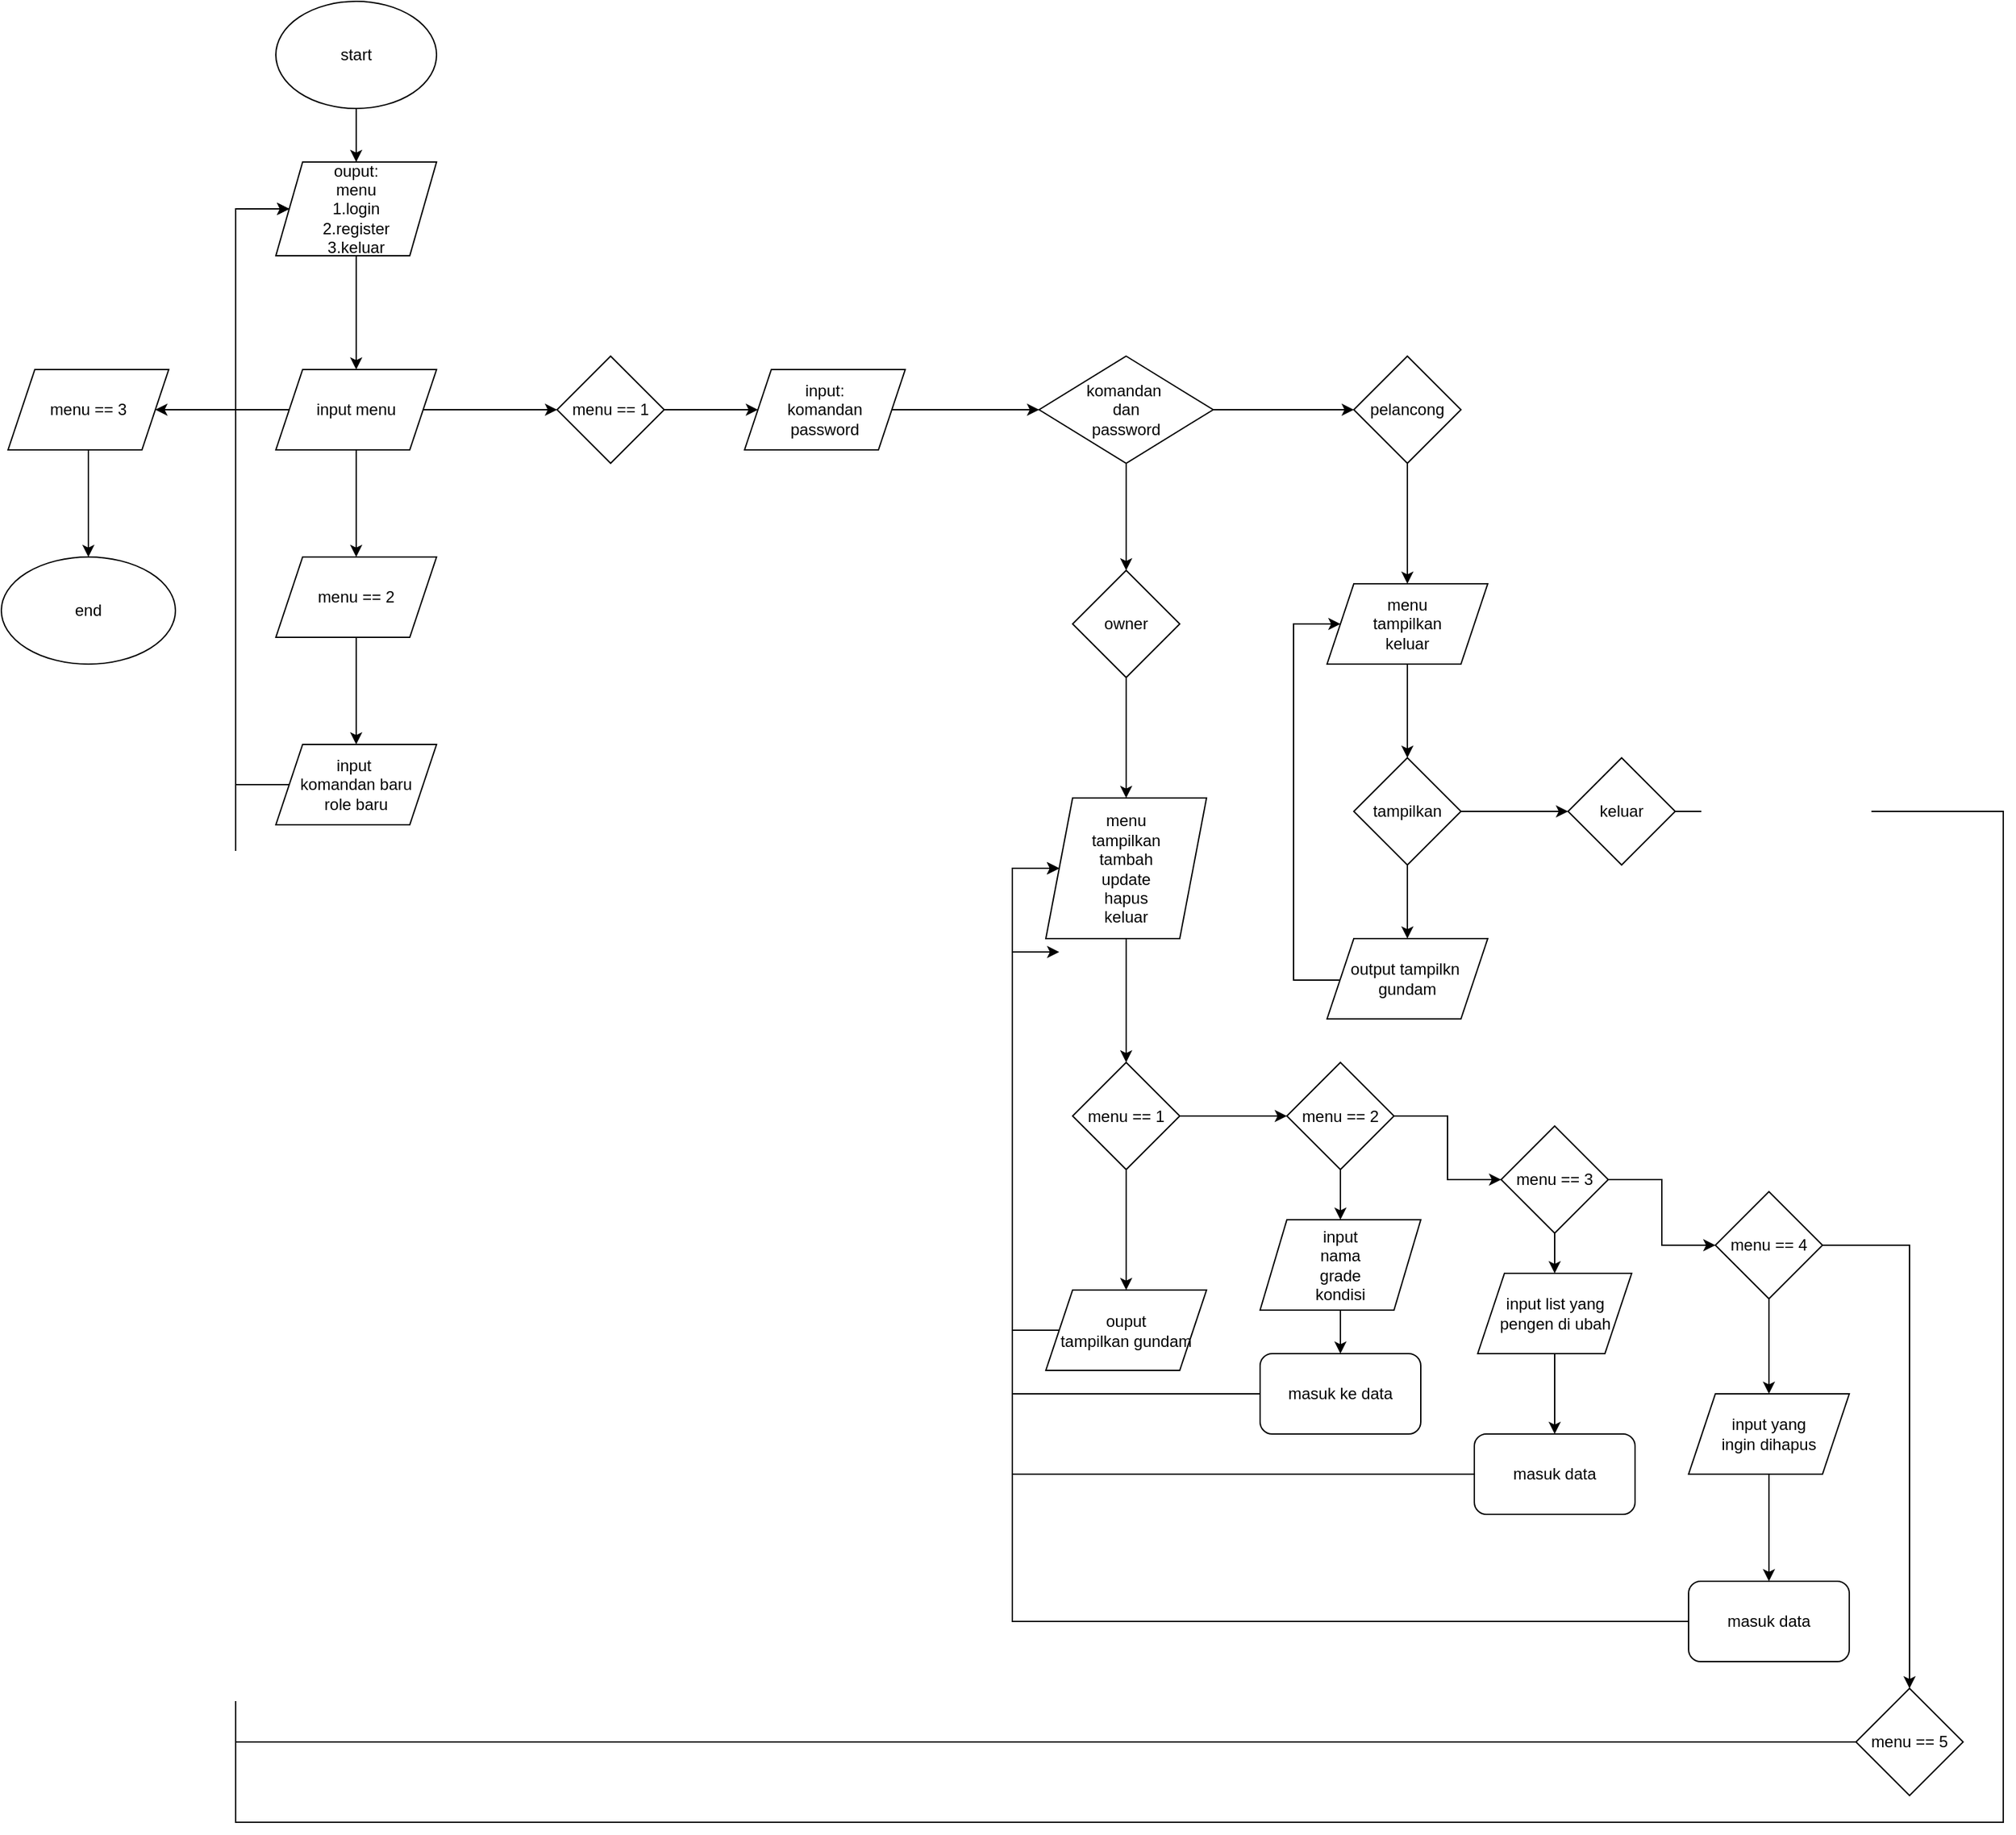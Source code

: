 <mxfile version="24.7.17">
  <diagram name="Halaman-1" id="py47yb5K1ctV8LFWKMoF">
    <mxGraphModel dx="3831" dy="1338" grid="1" gridSize="10" guides="1" tooltips="1" connect="1" arrows="1" fold="1" page="1" pageScale="1" pageWidth="827" pageHeight="1169" math="0" shadow="0">
      <root>
        <mxCell id="0" />
        <mxCell id="1" parent="0" />
        <mxCell id="3T062UkMHyw783gKNGaz-1" value="start" style="ellipse;whiteSpace=wrap;html=1;" vertex="1" parent="1">
          <mxGeometry x="80" y="200" width="120" height="80" as="geometry" />
        </mxCell>
        <mxCell id="3T062UkMHyw783gKNGaz-2" value="" style="endArrow=classic;html=1;rounded=0;" edge="1" parent="1">
          <mxGeometry width="50" height="50" relative="1" as="geometry">
            <mxPoint x="140" y="320" as="sourcePoint" />
            <mxPoint x="140" y="320" as="targetPoint" />
            <Array as="points">
              <mxPoint x="140" y="280" />
            </Array>
          </mxGeometry>
        </mxCell>
        <mxCell id="3T062UkMHyw783gKNGaz-10" value="" style="edgeStyle=orthogonalEdgeStyle;rounded=0;orthogonalLoop=1;jettySize=auto;html=1;" edge="1" parent="1" source="3T062UkMHyw783gKNGaz-3" target="3T062UkMHyw783gKNGaz-9">
          <mxGeometry relative="1" as="geometry" />
        </mxCell>
        <mxCell id="3T062UkMHyw783gKNGaz-3" value="ouput:&lt;div&gt;menu&lt;/div&gt;&lt;div&gt;1.login&lt;/div&gt;&lt;div&gt;2.register&lt;/div&gt;&lt;div&gt;3.keluar&lt;/div&gt;" style="shape=parallelogram;perimeter=parallelogramPerimeter;whiteSpace=wrap;html=1;fixedSize=1;" vertex="1" parent="1">
          <mxGeometry x="80" y="320" width="120" height="70" as="geometry" />
        </mxCell>
        <mxCell id="3T062UkMHyw783gKNGaz-12" value="" style="edgeStyle=orthogonalEdgeStyle;rounded=0;orthogonalLoop=1;jettySize=auto;html=1;" edge="1" parent="1" source="3T062UkMHyw783gKNGaz-9" target="3T062UkMHyw783gKNGaz-11">
          <mxGeometry relative="1" as="geometry" />
        </mxCell>
        <mxCell id="3T062UkMHyw783gKNGaz-14" value="" style="edgeStyle=orthogonalEdgeStyle;rounded=0;orthogonalLoop=1;jettySize=auto;html=1;" edge="1" parent="1" source="3T062UkMHyw783gKNGaz-9">
          <mxGeometry relative="1" as="geometry">
            <mxPoint x="290" y="505" as="targetPoint" />
          </mxGeometry>
        </mxCell>
        <mxCell id="3T062UkMHyw783gKNGaz-73" value="" style="edgeStyle=orthogonalEdgeStyle;rounded=0;orthogonalLoop=1;jettySize=auto;html=1;" edge="1" parent="1" source="3T062UkMHyw783gKNGaz-9" target="3T062UkMHyw783gKNGaz-72">
          <mxGeometry relative="1" as="geometry" />
        </mxCell>
        <mxCell id="3T062UkMHyw783gKNGaz-9" value="input menu" style="shape=parallelogram;perimeter=parallelogramPerimeter;whiteSpace=wrap;html=1;fixedSize=1;" vertex="1" parent="1">
          <mxGeometry x="80" y="475" width="120" height="60" as="geometry" />
        </mxCell>
        <mxCell id="3T062UkMHyw783gKNGaz-56" value="" style="edgeStyle=orthogonalEdgeStyle;rounded=0;orthogonalLoop=1;jettySize=auto;html=1;" edge="1" parent="1" source="3T062UkMHyw783gKNGaz-11" target="3T062UkMHyw783gKNGaz-55">
          <mxGeometry relative="1" as="geometry" />
        </mxCell>
        <mxCell id="3T062UkMHyw783gKNGaz-11" value="menu == 2" style="shape=parallelogram;perimeter=parallelogramPerimeter;whiteSpace=wrap;html=1;fixedSize=1;" vertex="1" parent="1">
          <mxGeometry x="80" y="615" width="120" height="60" as="geometry" />
        </mxCell>
        <mxCell id="3T062UkMHyw783gKNGaz-18" value="" style="edgeStyle=orthogonalEdgeStyle;rounded=0;orthogonalLoop=1;jettySize=auto;html=1;" edge="1" parent="1" source="3T062UkMHyw783gKNGaz-15" target="3T062UkMHyw783gKNGaz-17">
          <mxGeometry relative="1" as="geometry" />
        </mxCell>
        <mxCell id="3T062UkMHyw783gKNGaz-15" value="menu == 1" style="rhombus;whiteSpace=wrap;html=1;" vertex="1" parent="1">
          <mxGeometry x="290" y="465" width="80" height="80" as="geometry" />
        </mxCell>
        <mxCell id="3T062UkMHyw783gKNGaz-20" value="" style="edgeStyle=orthogonalEdgeStyle;rounded=0;orthogonalLoop=1;jettySize=auto;html=1;" edge="1" parent="1" source="3T062UkMHyw783gKNGaz-17" target="3T062UkMHyw783gKNGaz-19">
          <mxGeometry relative="1" as="geometry" />
        </mxCell>
        <mxCell id="3T062UkMHyw783gKNGaz-17" value="input:&lt;div&gt;komandan&lt;/div&gt;&lt;div&gt;password&lt;/div&gt;" style="shape=parallelogram;perimeter=parallelogramPerimeter;whiteSpace=wrap;html=1;fixedSize=1;" vertex="1" parent="1">
          <mxGeometry x="430" y="475" width="120" height="60" as="geometry" />
        </mxCell>
        <mxCell id="3T062UkMHyw783gKNGaz-23" value="" style="edgeStyle=orthogonalEdgeStyle;rounded=0;orthogonalLoop=1;jettySize=auto;html=1;" edge="1" parent="1" source="3T062UkMHyw783gKNGaz-19" target="3T062UkMHyw783gKNGaz-22">
          <mxGeometry relative="1" as="geometry" />
        </mxCell>
        <mxCell id="3T062UkMHyw783gKNGaz-61" value="" style="edgeStyle=orthogonalEdgeStyle;rounded=0;orthogonalLoop=1;jettySize=auto;html=1;" edge="1" parent="1" source="3T062UkMHyw783gKNGaz-19" target="3T062UkMHyw783gKNGaz-60">
          <mxGeometry relative="1" as="geometry" />
        </mxCell>
        <mxCell id="3T062UkMHyw783gKNGaz-19" value="komandan&amp;nbsp;&lt;div&gt;dan&lt;/div&gt;&lt;div&gt;password&lt;/div&gt;" style="rhombus;whiteSpace=wrap;html=1;" vertex="1" parent="1">
          <mxGeometry x="650" y="465" width="130" height="80" as="geometry" />
        </mxCell>
        <mxCell id="3T062UkMHyw783gKNGaz-25" value="" style="edgeStyle=orthogonalEdgeStyle;rounded=0;orthogonalLoop=1;jettySize=auto;html=1;" edge="1" parent="1" source="3T062UkMHyw783gKNGaz-22" target="3T062UkMHyw783gKNGaz-24">
          <mxGeometry relative="1" as="geometry" />
        </mxCell>
        <mxCell id="3T062UkMHyw783gKNGaz-22" value="owner" style="rhombus;whiteSpace=wrap;html=1;" vertex="1" parent="1">
          <mxGeometry x="675" y="625" width="80" height="80" as="geometry" />
        </mxCell>
        <mxCell id="3T062UkMHyw783gKNGaz-27" value="" style="edgeStyle=orthogonalEdgeStyle;rounded=0;orthogonalLoop=1;jettySize=auto;html=1;" edge="1" parent="1" source="3T062UkMHyw783gKNGaz-24" target="3T062UkMHyw783gKNGaz-26">
          <mxGeometry relative="1" as="geometry" />
        </mxCell>
        <mxCell id="3T062UkMHyw783gKNGaz-24" value="menu&lt;div&gt;tampilkan&lt;/div&gt;&lt;div&gt;tambah&lt;/div&gt;&lt;div&gt;update&lt;/div&gt;&lt;div&gt;hapus&lt;/div&gt;&lt;div&gt;keluar&lt;/div&gt;" style="shape=parallelogram;perimeter=parallelogramPerimeter;whiteSpace=wrap;html=1;fixedSize=1;" vertex="1" parent="1">
          <mxGeometry x="655" y="795" width="120" height="105" as="geometry" />
        </mxCell>
        <mxCell id="3T062UkMHyw783gKNGaz-29" value="" style="edgeStyle=orthogonalEdgeStyle;rounded=0;orthogonalLoop=1;jettySize=auto;html=1;" edge="1" parent="1" source="3T062UkMHyw783gKNGaz-26" target="3T062UkMHyw783gKNGaz-28">
          <mxGeometry relative="1" as="geometry" />
        </mxCell>
        <mxCell id="3T062UkMHyw783gKNGaz-33" value="" style="edgeStyle=orthogonalEdgeStyle;rounded=0;orthogonalLoop=1;jettySize=auto;html=1;" edge="1" parent="1" source="3T062UkMHyw783gKNGaz-26" target="3T062UkMHyw783gKNGaz-32">
          <mxGeometry relative="1" as="geometry" />
        </mxCell>
        <mxCell id="3T062UkMHyw783gKNGaz-26" value="menu == 1" style="rhombus;whiteSpace=wrap;html=1;" vertex="1" parent="1">
          <mxGeometry x="675" y="992.5" width="80" height="80" as="geometry" />
        </mxCell>
        <mxCell id="3T062UkMHyw783gKNGaz-31" style="edgeStyle=orthogonalEdgeStyle;rounded=0;orthogonalLoop=1;jettySize=auto;html=1;exitX=0;exitY=0.5;exitDx=0;exitDy=0;entryX=0;entryY=0.5;entryDx=0;entryDy=0;" edge="1" parent="1" source="3T062UkMHyw783gKNGaz-28" target="3T062UkMHyw783gKNGaz-24">
          <mxGeometry relative="1" as="geometry">
            <Array as="points">
              <mxPoint x="630" y="1193" />
              <mxPoint x="630" y="848" />
            </Array>
          </mxGeometry>
        </mxCell>
        <mxCell id="3T062UkMHyw783gKNGaz-28" value="ouput&lt;div&gt;tampilkan gundam&lt;/div&gt;" style="shape=parallelogram;perimeter=parallelogramPerimeter;whiteSpace=wrap;html=1;fixedSize=1;" vertex="1" parent="1">
          <mxGeometry x="655" y="1162.5" width="120" height="60" as="geometry" />
        </mxCell>
        <mxCell id="3T062UkMHyw783gKNGaz-35" value="" style="edgeStyle=orthogonalEdgeStyle;rounded=0;orthogonalLoop=1;jettySize=auto;html=1;" edge="1" parent="1" source="3T062UkMHyw783gKNGaz-32" target="3T062UkMHyw783gKNGaz-34">
          <mxGeometry relative="1" as="geometry" />
        </mxCell>
        <mxCell id="3T062UkMHyw783gKNGaz-40" value="" style="edgeStyle=orthogonalEdgeStyle;rounded=0;orthogonalLoop=1;jettySize=auto;html=1;" edge="1" parent="1" source="3T062UkMHyw783gKNGaz-32" target="3T062UkMHyw783gKNGaz-39">
          <mxGeometry relative="1" as="geometry" />
        </mxCell>
        <mxCell id="3T062UkMHyw783gKNGaz-32" value="menu == 2" style="rhombus;whiteSpace=wrap;html=1;" vertex="1" parent="1">
          <mxGeometry x="835" y="992.5" width="80" height="80" as="geometry" />
        </mxCell>
        <mxCell id="3T062UkMHyw783gKNGaz-37" value="" style="edgeStyle=orthogonalEdgeStyle;rounded=0;orthogonalLoop=1;jettySize=auto;html=1;" edge="1" parent="1" source="3T062UkMHyw783gKNGaz-34" target="3T062UkMHyw783gKNGaz-36">
          <mxGeometry relative="1" as="geometry" />
        </mxCell>
        <mxCell id="3T062UkMHyw783gKNGaz-34" value="input&lt;div&gt;nama&lt;/div&gt;&lt;div&gt;grade&lt;/div&gt;&lt;div&gt;kondisi&lt;/div&gt;" style="shape=parallelogram;perimeter=parallelogramPerimeter;whiteSpace=wrap;html=1;fixedSize=1;" vertex="1" parent="1">
          <mxGeometry x="815" y="1110" width="120" height="67.5" as="geometry" />
        </mxCell>
        <mxCell id="3T062UkMHyw783gKNGaz-38" style="edgeStyle=orthogonalEdgeStyle;rounded=0;orthogonalLoop=1;jettySize=auto;html=1;exitX=0;exitY=0.5;exitDx=0;exitDy=0;entryX=0;entryY=0.5;entryDx=0;entryDy=0;" edge="1" parent="1" source="3T062UkMHyw783gKNGaz-36" target="3T062UkMHyw783gKNGaz-24">
          <mxGeometry relative="1" as="geometry">
            <Array as="points">
              <mxPoint x="630" y="1240" />
              <mxPoint x="630" y="848" />
            </Array>
          </mxGeometry>
        </mxCell>
        <mxCell id="3T062UkMHyw783gKNGaz-36" value="masuk ke data" style="rounded=1;whiteSpace=wrap;html=1;" vertex="1" parent="1">
          <mxGeometry x="815" y="1210" width="120" height="60" as="geometry" />
        </mxCell>
        <mxCell id="3T062UkMHyw783gKNGaz-42" value="" style="edgeStyle=orthogonalEdgeStyle;rounded=0;orthogonalLoop=1;jettySize=auto;html=1;" edge="1" parent="1" source="3T062UkMHyw783gKNGaz-39" target="3T062UkMHyw783gKNGaz-41">
          <mxGeometry relative="1" as="geometry" />
        </mxCell>
        <mxCell id="3T062UkMHyw783gKNGaz-47" value="" style="edgeStyle=orthogonalEdgeStyle;rounded=0;orthogonalLoop=1;jettySize=auto;html=1;" edge="1" parent="1" source="3T062UkMHyw783gKNGaz-39" target="3T062UkMHyw783gKNGaz-46">
          <mxGeometry relative="1" as="geometry" />
        </mxCell>
        <mxCell id="3T062UkMHyw783gKNGaz-39" value="menu == 3" style="rhombus;whiteSpace=wrap;html=1;" vertex="1" parent="1">
          <mxGeometry x="995" y="1040" width="80" height="80" as="geometry" />
        </mxCell>
        <mxCell id="3T062UkMHyw783gKNGaz-44" value="" style="edgeStyle=orthogonalEdgeStyle;rounded=0;orthogonalLoop=1;jettySize=auto;html=1;" edge="1" parent="1" source="3T062UkMHyw783gKNGaz-41" target="3T062UkMHyw783gKNGaz-43">
          <mxGeometry relative="1" as="geometry" />
        </mxCell>
        <mxCell id="3T062UkMHyw783gKNGaz-41" value="input list yang pengen di ubah" style="shape=parallelogram;perimeter=parallelogramPerimeter;whiteSpace=wrap;html=1;fixedSize=1;" vertex="1" parent="1">
          <mxGeometry x="977.5" y="1150" width="115" height="60" as="geometry" />
        </mxCell>
        <mxCell id="3T062UkMHyw783gKNGaz-45" style="edgeStyle=orthogonalEdgeStyle;rounded=0;orthogonalLoop=1;jettySize=auto;html=1;entryX=0;entryY=0.5;entryDx=0;entryDy=0;exitX=0;exitY=0.5;exitDx=0;exitDy=0;" edge="1" parent="1" source="3T062UkMHyw783gKNGaz-43">
          <mxGeometry relative="1" as="geometry">
            <mxPoint x="970" y="1370" as="sourcePoint" />
            <mxPoint x="665" y="910" as="targetPoint" />
            <Array as="points">
              <mxPoint x="630" y="1300" />
              <mxPoint x="630" y="910" />
            </Array>
          </mxGeometry>
        </mxCell>
        <mxCell id="3T062UkMHyw783gKNGaz-43" value="masuk data" style="rounded=1;whiteSpace=wrap;html=1;" vertex="1" parent="1">
          <mxGeometry x="975" y="1270" width="120" height="60" as="geometry" />
        </mxCell>
        <mxCell id="3T062UkMHyw783gKNGaz-49" value="" style="edgeStyle=orthogonalEdgeStyle;rounded=0;orthogonalLoop=1;jettySize=auto;html=1;" edge="1" parent="1" source="3T062UkMHyw783gKNGaz-46" target="3T062UkMHyw783gKNGaz-48">
          <mxGeometry relative="1" as="geometry" />
        </mxCell>
        <mxCell id="3T062UkMHyw783gKNGaz-54" value="" style="edgeStyle=orthogonalEdgeStyle;rounded=0;orthogonalLoop=1;jettySize=auto;html=1;" edge="1" parent="1" source="3T062UkMHyw783gKNGaz-46" target="3T062UkMHyw783gKNGaz-53">
          <mxGeometry relative="1" as="geometry" />
        </mxCell>
        <mxCell id="3T062UkMHyw783gKNGaz-46" value="menu == 4" style="rhombus;whiteSpace=wrap;html=1;" vertex="1" parent="1">
          <mxGeometry x="1155" y="1089" width="80" height="80" as="geometry" />
        </mxCell>
        <mxCell id="3T062UkMHyw783gKNGaz-51" value="" style="edgeStyle=orthogonalEdgeStyle;rounded=0;orthogonalLoop=1;jettySize=auto;html=1;" edge="1" parent="1" source="3T062UkMHyw783gKNGaz-48" target="3T062UkMHyw783gKNGaz-50">
          <mxGeometry relative="1" as="geometry" />
        </mxCell>
        <mxCell id="3T062UkMHyw783gKNGaz-48" value="input yang&lt;div&gt;ingin dihapus&lt;/div&gt;" style="shape=parallelogram;perimeter=parallelogramPerimeter;whiteSpace=wrap;html=1;fixedSize=1;" vertex="1" parent="1">
          <mxGeometry x="1135" y="1240" width="120" height="60" as="geometry" />
        </mxCell>
        <mxCell id="3T062UkMHyw783gKNGaz-52" style="edgeStyle=orthogonalEdgeStyle;rounded=0;orthogonalLoop=1;jettySize=auto;html=1;exitX=0;exitY=0.5;exitDx=0;exitDy=0;entryX=0;entryY=0.5;entryDx=0;entryDy=0;" edge="1" parent="1" source="3T062UkMHyw783gKNGaz-50" target="3T062UkMHyw783gKNGaz-24">
          <mxGeometry relative="1" as="geometry">
            <Array as="points">
              <mxPoint x="630" y="1410" />
              <mxPoint x="630" y="848" />
            </Array>
          </mxGeometry>
        </mxCell>
        <mxCell id="3T062UkMHyw783gKNGaz-50" value="masuk data" style="rounded=1;whiteSpace=wrap;html=1;" vertex="1" parent="1">
          <mxGeometry x="1135" y="1380" width="120" height="60" as="geometry" />
        </mxCell>
        <mxCell id="3T062UkMHyw783gKNGaz-59" value="" style="edgeStyle=orthogonalEdgeStyle;rounded=0;orthogonalLoop=1;jettySize=auto;html=1;entryX=0;entryY=0.5;entryDx=0;entryDy=0;" edge="1" parent="1" source="3T062UkMHyw783gKNGaz-53" target="3T062UkMHyw783gKNGaz-3">
          <mxGeometry relative="1" as="geometry">
            <mxPoint x="1355.0" y="1259" as="targetPoint" />
            <Array as="points">
              <mxPoint x="50" y="1500" />
              <mxPoint x="50" y="355" />
            </Array>
          </mxGeometry>
        </mxCell>
        <mxCell id="3T062UkMHyw783gKNGaz-53" value="menu == 5" style="rhombus;whiteSpace=wrap;html=1;" vertex="1" parent="1">
          <mxGeometry x="1260" y="1460" width="80" height="80" as="geometry" />
        </mxCell>
        <mxCell id="3T062UkMHyw783gKNGaz-57" style="edgeStyle=orthogonalEdgeStyle;rounded=0;orthogonalLoop=1;jettySize=auto;html=1;exitX=0;exitY=0.5;exitDx=0;exitDy=0;entryX=0;entryY=0.5;entryDx=0;entryDy=0;" edge="1" parent="1" source="3T062UkMHyw783gKNGaz-55" target="3T062UkMHyw783gKNGaz-3">
          <mxGeometry relative="1" as="geometry">
            <Array as="points">
              <mxPoint x="50" y="785" />
              <mxPoint x="50" y="355" />
            </Array>
          </mxGeometry>
        </mxCell>
        <mxCell id="3T062UkMHyw783gKNGaz-55" value="input&amp;nbsp;&lt;div&gt;komandan baru&lt;/div&gt;&lt;div&gt;role baru&lt;/div&gt;" style="shape=parallelogram;perimeter=parallelogramPerimeter;whiteSpace=wrap;html=1;fixedSize=1;" vertex="1" parent="1">
          <mxGeometry x="80" y="755" width="120" height="60" as="geometry" />
        </mxCell>
        <mxCell id="3T062UkMHyw783gKNGaz-63" value="" style="edgeStyle=orthogonalEdgeStyle;rounded=0;orthogonalLoop=1;jettySize=auto;html=1;" edge="1" parent="1" source="3T062UkMHyw783gKNGaz-60" target="3T062UkMHyw783gKNGaz-62">
          <mxGeometry relative="1" as="geometry" />
        </mxCell>
        <mxCell id="3T062UkMHyw783gKNGaz-60" value="pelancong" style="rhombus;whiteSpace=wrap;html=1;" vertex="1" parent="1">
          <mxGeometry x="885" y="465" width="80" height="80" as="geometry" />
        </mxCell>
        <mxCell id="3T062UkMHyw783gKNGaz-65" value="" style="edgeStyle=orthogonalEdgeStyle;rounded=0;orthogonalLoop=1;jettySize=auto;html=1;" edge="1" parent="1" source="3T062UkMHyw783gKNGaz-62" target="3T062UkMHyw783gKNGaz-64">
          <mxGeometry relative="1" as="geometry" />
        </mxCell>
        <mxCell id="3T062UkMHyw783gKNGaz-62" value="menu&lt;div&gt;tampilkan&lt;/div&gt;&lt;div&gt;keluar&lt;/div&gt;" style="shape=parallelogram;perimeter=parallelogramPerimeter;whiteSpace=wrap;html=1;fixedSize=1;" vertex="1" parent="1">
          <mxGeometry x="865" y="635" width="120" height="60" as="geometry" />
        </mxCell>
        <mxCell id="3T062UkMHyw783gKNGaz-67" value="" style="edgeStyle=orthogonalEdgeStyle;rounded=0;orthogonalLoop=1;jettySize=auto;html=1;" edge="1" parent="1" source="3T062UkMHyw783gKNGaz-64" target="3T062UkMHyw783gKNGaz-66">
          <mxGeometry relative="1" as="geometry" />
        </mxCell>
        <mxCell id="3T062UkMHyw783gKNGaz-70" value="" style="edgeStyle=orthogonalEdgeStyle;rounded=0;orthogonalLoop=1;jettySize=auto;html=1;" edge="1" parent="1" source="3T062UkMHyw783gKNGaz-64" target="3T062UkMHyw783gKNGaz-69">
          <mxGeometry relative="1" as="geometry" />
        </mxCell>
        <mxCell id="3T062UkMHyw783gKNGaz-64" value="tampilkan" style="rhombus;whiteSpace=wrap;html=1;" vertex="1" parent="1">
          <mxGeometry x="885" y="765" width="80" height="80" as="geometry" />
        </mxCell>
        <mxCell id="3T062UkMHyw783gKNGaz-68" style="edgeStyle=orthogonalEdgeStyle;rounded=0;orthogonalLoop=1;jettySize=auto;html=1;exitX=0;exitY=0.5;exitDx=0;exitDy=0;entryX=0;entryY=0.5;entryDx=0;entryDy=0;" edge="1" parent="1" source="3T062UkMHyw783gKNGaz-66" target="3T062UkMHyw783gKNGaz-62">
          <mxGeometry relative="1" as="geometry">
            <Array as="points">
              <mxPoint x="840" y="931" />
              <mxPoint x="840" y="665" />
            </Array>
          </mxGeometry>
        </mxCell>
        <mxCell id="3T062UkMHyw783gKNGaz-66" value="output tampilkn&amp;nbsp;&lt;div&gt;gundam&lt;/div&gt;" style="shape=parallelogram;perimeter=parallelogramPerimeter;whiteSpace=wrap;html=1;fixedSize=1;" vertex="1" parent="1">
          <mxGeometry x="865" y="900" width="120" height="60" as="geometry" />
        </mxCell>
        <mxCell id="3T062UkMHyw783gKNGaz-71" style="edgeStyle=orthogonalEdgeStyle;rounded=0;orthogonalLoop=1;jettySize=auto;html=1;exitX=1;exitY=0.5;exitDx=0;exitDy=0;entryX=0;entryY=0.5;entryDx=0;entryDy=0;" edge="1" parent="1" source="3T062UkMHyw783gKNGaz-69" target="3T062UkMHyw783gKNGaz-3">
          <mxGeometry relative="1" as="geometry">
            <mxPoint x="1390.0" y="1551.231" as="targetPoint" />
            <Array as="points">
              <mxPoint x="1370" y="805" />
              <mxPoint x="1370" y="1560" />
              <mxPoint x="50" y="1560" />
              <mxPoint x="50" y="355" />
            </Array>
          </mxGeometry>
        </mxCell>
        <mxCell id="3T062UkMHyw783gKNGaz-69" value="keluar" style="rhombus;whiteSpace=wrap;html=1;" vertex="1" parent="1">
          <mxGeometry x="1045" y="765" width="80" height="80" as="geometry" />
        </mxCell>
        <mxCell id="3T062UkMHyw783gKNGaz-75" value="" style="edgeStyle=orthogonalEdgeStyle;rounded=0;orthogonalLoop=1;jettySize=auto;html=1;" edge="1" parent="1" source="3T062UkMHyw783gKNGaz-72" target="3T062UkMHyw783gKNGaz-74">
          <mxGeometry relative="1" as="geometry" />
        </mxCell>
        <mxCell id="3T062UkMHyw783gKNGaz-72" value="menu == 3" style="shape=parallelogram;perimeter=parallelogramPerimeter;whiteSpace=wrap;html=1;fixedSize=1;" vertex="1" parent="1">
          <mxGeometry x="-120" y="475" width="120" height="60" as="geometry" />
        </mxCell>
        <mxCell id="3T062UkMHyw783gKNGaz-74" value="end" style="ellipse;whiteSpace=wrap;html=1;" vertex="1" parent="1">
          <mxGeometry x="-125" y="615" width="130" height="80" as="geometry" />
        </mxCell>
      </root>
    </mxGraphModel>
  </diagram>
</mxfile>
